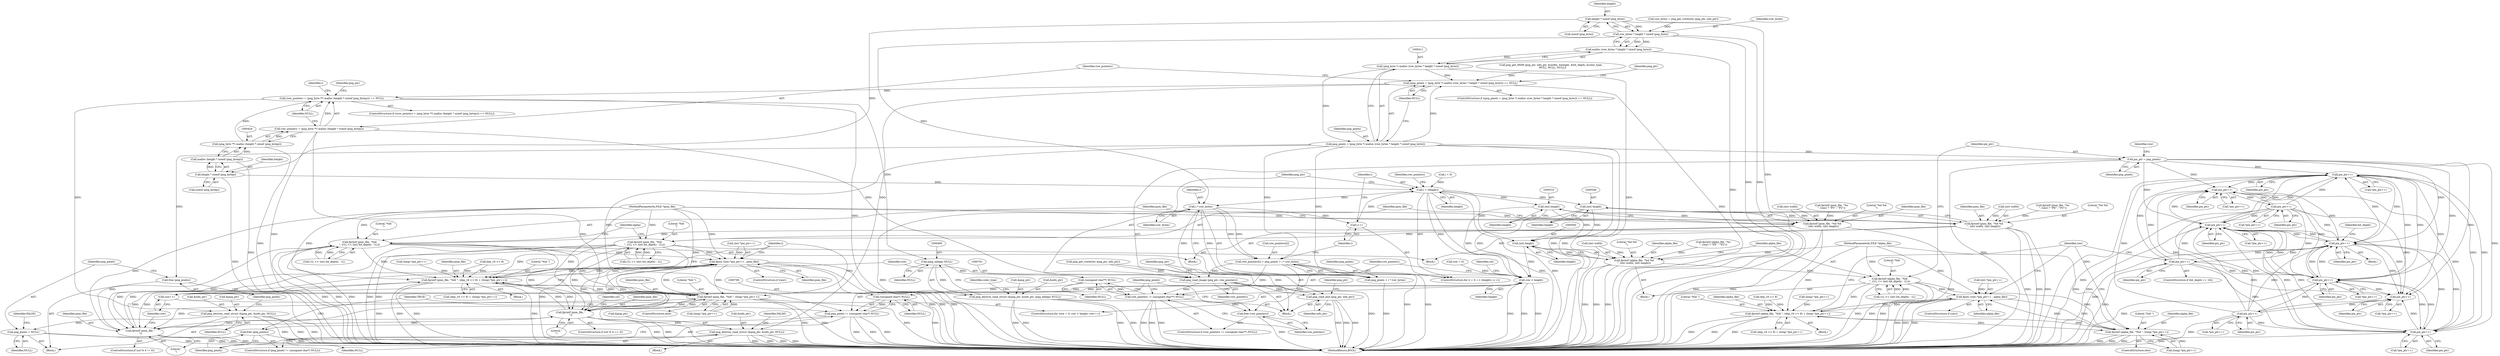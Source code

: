 digraph "0_Android_9d4853418ab2f754c2b63e091c29c5529b8b86ca_157@API" {
"1000415" [label="(Call,height * sizeof (png_byte))"];
"1000413" [label="(Call,row_bytes * height * sizeof (png_byte))"];
"1000412" [label="(Call,malloc (row_bytes * height * sizeof (png_byte)))"];
"1000410" [label="(Call,(png_byte *) malloc (row_bytes * height * sizeof (png_byte)))"];
"1000407" [label="(Call,(png_pixels = (png_byte *) malloc (row_bytes * height * sizeof (png_byte))) == NULL)"];
"1000421" [label="(Call,png_destroy_read_struct (&png_ptr, &info_ptr, NULL))"];
"1000430" [label="(Call,(row_pointers = (png_byte **) malloc (height * sizeof (png_bytep))) == NULL)"];
"1000442" [label="(Call,png_destroy_read_struct (&png_ptr, &info_ptr, NULL))"];
"1000450" [label="(Call,png_pixels = NULL)"];
"1000484" [label="(Call,(png_infopp) NULL)"];
"1000479" [label="(Call,png_destroy_read_struct (&png_ptr, &info_ptr, (png_infopp) NULL))"];
"1000760" [label="(Call,(unsigned char**) NULL)"];
"1000758" [label="(Call,row_pointers != (unsigned char**) NULL)"];
"1000763" [label="(Call,free (row_pointers))"];
"1000768" [label="(Call,(unsigned char*) NULL)"];
"1000766" [label="(Call,png_pixels != (unsigned char*) NULL)"];
"1000771" [label="(Call,free (png_pixels))"];
"1000408" [label="(Call,png_pixels = (png_byte *) malloc (row_bytes * height * sizeof (png_byte)))"];
"1000448" [label="(Call,free (png_pixels))"];
"1000464" [label="(Call,row_pointers[i] = png_pixels + i * row_bytes)"];
"1000473" [label="(Call,png_read_image (png_ptr, row_pointers))"];
"1000476" [label="(Call,png_read_end (png_ptr, info_ptr))"];
"1000468" [label="(Call,png_pixels + i * row_bytes)"];
"1000595" [label="(Call,pix_ptr = png_pixels)"];
"1000636" [label="(Call,pix_ptr++)"];
"1000650" [label="(Call,pix_ptr++)"];
"1000662" [label="(Call,pix_ptr++)"];
"1000671" [label="(Call,pix_ptr++)"];
"1000680" [label="(Call,pix_ptr++)"];
"1000686" [label="(Call,pix_ptr++)"];
"1000696" [label="(Call,pix_ptr++)"];
"1000710" [label="(Call,pix_ptr++)"];
"1000722" [label="(Call,pix_ptr++)"];
"1000731" [label="(Call,pix_ptr++)"];
"1000470" [label="(Call,i * row_bytes)"];
"1000462" [label="(Call,i++)"];
"1000459" [label="(Call,i < (height))"];
"1000509" [label="(Call,(int) height)"];
"1000503" [label="(Call,fprintf (pnm_file, \"%d %d\n\", (int) width, (int) height))"];
"1000512" [label="(Call,fprintf (pnm_file, \"%ld\n\", ((1L << (int) bit_depth) - 1L)))"];
"1000632" [label="(Call,fputc ((int) *pix_ptr++ , pnm_file))"];
"1000652" [label="(Call,fprintf (pnm_file, \"%ld \", (dep_16 << 8) + ((long) *pix_ptr++)))"];
"1000665" [label="(Call,fprintf (pnm_file, \"%ld \", (long) *pix_ptr++))"];
"1000742" [label="(Call,fprintf (pnm_file, \"\n\"))"];
"1000754" [label="(Call,fprintf (pnm_file, \"\n\"))"];
"1000582" [label="(Call,(int) height)"];
"1000576" [label="(Call,fprintf (alpha_file, \"%d %d\n\", (int) width, (int) height))"];
"1000585" [label="(Call,fprintf (alpha_file, \"%ld\n\", ((1L << (int) bit_depth) - 1L)))"];
"1000692" [label="(Call,fputc ((int) *pix_ptr++ , alpha_file))"];
"1000712" [label="(Call,fprintf (alpha_file, \"%ld \", (dep_16 << 8) + (long) *pix_ptr++))"];
"1000725" [label="(Call,fprintf (alpha_file, \"%ld \", (long) *pix_ptr++))"];
"1000602" [label="(Call,row < height)"];
"1000605" [label="(Call,row++)"];
"1000545" [label="(Call,(int) height)"];
"1000539" [label="(Call,fprintf (pnm_file, \"%d %d\n\", (int) width, (int) height))"];
"1000548" [label="(Call,fprintf (pnm_file, \"%ld\n\", ((1L << (int) bit_depth) - 1L)))"];
"1000436" [label="(Call,height * sizeof (png_bytep))"];
"1000435" [label="(Call,malloc (height * sizeof (png_bytep)))"];
"1000433" [label="(Call,(png_byte **) malloc (height * sizeof (png_bytep)))"];
"1000431" [label="(Call,row_pointers = (png_byte **) malloc (height * sizeof (png_bytep)))"];
"1000423" [label="(Identifier,png_ptr)"];
"1000697" [label="(Identifier,pix_ptr)"];
"1000598" [label="(ControlStructure,for (row = 0; row < height; row++))"];
"1000461" [label="(Identifier,height)"];
"1000422" [label="(Call,&png_ptr)"];
"1000478" [label="(Identifier,info_ptr)"];
"1000644" [label="(Block,)"];
"1000655" [label="(Call,(dep_16 << 8) + ((long) *pix_ptr++))"];
"1000604" [label="(Identifier,height)"];
"1000484" [label="(Call,(png_infopp) NULL)"];
"1000482" [label="(Call,&info_ptr)"];
"1000448" [label="(Call,free (png_pixels))"];
"1000686" [label="(Call,pix_ptr++)"];
"1000406" [label="(ControlStructure,if ((png_pixels = (png_byte *) malloc (row_bytes * height * sizeof (png_byte))) == NULL))"];
"1000682" [label="(ControlStructure,if (bit_depth == 16))"];
"1000490" [label="(Identifier,color_type)"];
"1000725" [label="(Call,fprintf (alpha_file, \"%ld \", (long) *pix_ptr++))"];
"1000542" [label="(Call,(int) width)"];
"1000772" [label="(Identifier,png_pixels)"];
"1000654" [label="(Literal,\"%ld \")"];
"1000435" [label="(Call,malloc (height * sizeof (png_bytep)))"];
"1000584" [label="(Identifier,height)"];
"1000656" [label="(Call,dep_16 << 8)"];
"1000577" [label="(Identifier,alpha_file)"];
"1000437" [label="(Identifier,height)"];
"1000473" [label="(Call,png_read_image (png_ptr, row_pointers))"];
"1000605" [label="(Call,row++)"];
"1000514" [label="(Literal,\"%ld\n\")"];
"1000610" [label="(Identifier,col)"];
"1000407" [label="(Call,(png_pixels = (png_byte *) malloc (row_bytes * height * sizeof (png_byte))) == NULL)"];
"1000550" [label="(Literal,\"%ld\n\")"];
"1000698" [label="(Identifier,alpha_file)"];
"1000704" [label="(Block,)"];
"1000441" [label="(Block,)"];
"1000440" [label="(Identifier,NULL)"];
"1000471" [label="(Identifier,i)"];
"1000504" [label="(Identifier,pnm_file)"];
"1000576" [label="(Call,fprintf (alpha_file, \"%d %d\n\", (int) width, (int) height))"];
"1000410" [label="(Call,(png_byte *) malloc (row_bytes * height * sizeof (png_byte)))"];
"1000419" [label="(Identifier,NULL)"];
"1000426" [label="(Identifier,NULL)"];
"1000469" [label="(Identifier,png_pixels)"];
"1000666" [label="(Identifier,pnm_file)"];
"1000582" [label="(Call,(int) height)"];
"1000587" [label="(Literal,\"%ld\n\")"];
"1000652" [label="(Call,fprintf (pnm_file, \"%ld \", (dep_16 << 8) + ((long) *pix_ptr++)))"];
"1000756" [label="(Literal,\"\n\")"];
"1000463" [label="(Identifier,i)"];
"1000663" [label="(Identifier,pix_ptr)"];
"1000512" [label="(Call,fprintf (pnm_file, \"%ld\n\", ((1L << (int) bit_depth) - 1L)))"];
"1000438" [label="(Call,sizeof (png_bytep))"];
"1000771" [label="(Call,free (png_pixels))"];
"1000726" [label="(Identifier,alpha_file)"];
"1000479" [label="(Call,png_destroy_read_struct (&png_ptr, &info_ptr, (png_infopp) NULL))"];
"1000436" [label="(Call,height * sizeof (png_bytep))"];
"1000495" [label="(Block,)"];
"1000716" [label="(Call,dep_16 << 8)"];
"1000540" [label="(Identifier,pnm_file)"];
"1000549" [label="(Identifier,pnm_file)"];
"1000449" [label="(Identifier,png_pixels)"];
"1000515" [label="(Call,(1L << (int) bit_depth) - 1L)"];
"1000531" [label="(Block,)"];
"1000595" [label="(Call,pix_ptr = png_pixels)"];
"1000603" [label="(Identifier,row)"];
"1000454" [label="(Identifier,FALSE)"];
"1000430" [label="(Call,(row_pointers = (png_byte **) malloc (height * sizeof (png_bytep))) == NULL)"];
"1000759" [label="(Identifier,row_pointers)"];
"1000736" [label="(ControlStructure,if (col % 4 == 3))"];
"1000755" [label="(Identifier,pnm_file)"];
"1000723" [label="(Identifier,pix_ptr)"];
"1000693" [label="(Call,(int) *pix_ptr++)"];
"1000732" [label="(Identifier,pix_ptr)"];
"1000532" [label="(Call,fprintf (pnm_file, \"%s\n\", (raw) ? \"P6\" : \"P3\"))"];
"1000649" [label="(Call,*pix_ptr++)"];
"1000475" [label="(Identifier,row_pointers)"];
"1000599" [label="(Call,row = 0)"];
"1000679" [label="(Block,)"];
"1000636" [label="(Call,pix_ptr++)"];
"1000687" [label="(Identifier,pix_ptr)"];
"1000635" [label="(Call,*pix_ptr++)"];
"1000719" [label="(Call,(long) *pix_ptr++)"];
"1000541" [label="(Literal,\"%d %d\n\")"];
"1000681" [label="(Identifier,pix_ptr)"];
"1000456" [label="(Call,i = 0)"];
"1000671" [label="(Call,pix_ptr++)"];
"1000464" [label="(Call,row_pointers[i] = png_pixels + i * row_bytes)"];
"1000468" [label="(Call,png_pixels + i * row_bytes)"];
"1000709" [label="(Call,*pix_ptr++)"];
"1000742" [label="(Call,fprintf (pnm_file, \"\n\"))"];
"1000714" [label="(Literal,\"%ld \")"];
"1000412" [label="(Call,malloc (row_bytes * height * sizeof (png_byte)))"];
"1000569" [label="(Call,fprintf (alpha_file, \"%s\n\", (raw) ? \"P5\" : \"P2\"))"];
"1000417" [label="(Call,sizeof (png_byte))"];
"1000767" [label="(Identifier,png_pixels)"];
"1000503" [label="(Call,fprintf (pnm_file, \"%d %d\n\", (int) width, (int) height))"];
"1000432" [label="(Identifier,row_pointers)"];
"1000722" [label="(Call,pix_ptr++)"];
"1000731" [label="(Call,pix_ptr++)"];
"1000141" [label="(Block,)"];
"1000695" [label="(Call,*pix_ptr++)"];
"1000588" [label="(Call,(1L << (int) bit_depth) - 1L)"];
"1000568" [label="(Block,)"];
"1000715" [label="(Call,(dep_16 << 8) + (long) *pix_ptr++)"];
"1000597" [label="(Identifier,png_pixels)"];
"1000452" [label="(Identifier,NULL)"];
"1000770" [label="(Identifier,NULL)"];
"1000551" [label="(Call,(1L << (int) bit_depth) - 1L)"];
"1000596" [label="(Identifier,pix_ptr)"];
"1000743" [label="(Identifier,pnm_file)"];
"1000421" [label="(Call,png_destroy_read_struct (&png_ptr, &info_ptr, NULL))"];
"1000474" [label="(Identifier,png_ptr)"];
"1000662" [label="(Call,pix_ptr++)"];
"1000579" [label="(Call,(int) width)"];
"1000451" [label="(Identifier,png_pixels)"];
"1000630" [label="(ControlStructure,if (raw))"];
"1000762" [label="(Identifier,NULL)"];
"1000403" [label="(Call,png_get_rowbytes (png_ptr, info_ptr))"];
"1000401" [label="(Call,row_bytes = png_get_rowbytes (png_ptr, info_ptr))"];
"1000470" [label="(Call,i * row_bytes)"];
"1000138" [label="(MethodParameterIn,FILE *alpha_file)"];
"1000457" [label="(Identifier,i)"];
"1000667" [label="(Literal,\"%ld \")"];
"1000651" [label="(Identifier,pix_ptr)"];
"1000774" [label="(Identifier,TRUE)"];
"1000424" [label="(Call,&info_ptr)"];
"1000413" [label="(Call,row_bytes * height * sizeof (png_byte))"];
"1000481" [label="(Identifier,png_ptr)"];
"1000315" [label="(Call,png_get_IHDR (png_ptr, info_ptr, &width, &height, &bit_depth, &color_type,\n    NULL, NULL, NULL))"];
"1000606" [label="(Identifier,row)"];
"1000690" [label="(ControlStructure,if (raw))"];
"1000496" [label="(Call,fprintf (pnm_file, \"%s\n\", (raw) ? \"P5\" : \"P2\"))"];
"1000711" [label="(Identifier,pix_ptr)"];
"1000727" [label="(Literal,\"%ld \")"];
"1000628" [label="(Identifier,i)"];
"1000668" [label="(Call,(long) *pix_ptr++)"];
"1000712" [label="(Call,fprintf (alpha_file, \"%ld \", (dep_16 << 8) + (long) *pix_ptr++))"];
"1000692" [label="(Call,fputc ((int) *pix_ptr++ , alpha_file))"];
"1000450" [label="(Call,png_pixels = NULL)"];
"1000480" [label="(Call,&png_ptr)"];
"1000445" [label="(Call,&info_ptr)"];
"1000545" [label="(Call,(int) height)"];
"1000713" [label="(Identifier,alpha_file)"];
"1000472" [label="(Identifier,row_bytes)"];
"1000661" [label="(Call,*pix_ptr++)"];
"1000585" [label="(Call,fprintf (alpha_file, \"%ld\n\", ((1L << (int) bit_depth) - 1L)))"];
"1000443" [label="(Call,&png_ptr)"];
"1000547" [label="(Identifier,height)"];
"1000600" [label="(Identifier,row)"];
"1000650" [label="(Call,pix_ptr++)"];
"1000477" [label="(Identifier,png_ptr)"];
"1000466" [label="(Identifier,row_pointers)"];
"1000429" [label="(ControlStructure,if ((row_pointers = (png_byte **) malloc (height * sizeof (png_bytep))) == NULL))"];
"1000633" [label="(Call,(int) *pix_ptr++)"];
"1000775" [label="(MethodReturn,BOOL)"];
"1000560" [label="(Identifier,alpha)"];
"1000758" [label="(Call,row_pointers != (unsigned char**) NULL)"];
"1000431" [label="(Call,row_pointers = (png_byte **) malloc (height * sizeof (png_bytep)))"];
"1000728" [label="(Call,(long) *pix_ptr++)"];
"1000409" [label="(Identifier,png_pixels)"];
"1000638" [label="(Identifier,pnm_file)"];
"1000586" [label="(Identifier,alpha_file)"];
"1000513" [label="(Identifier,pnm_file)"];
"1000665" [label="(Call,fprintf (pnm_file, \"%ld \", (long) *pix_ptr++))"];
"1000509" [label="(Call,(int) height)"];
"1000137" [label="(MethodParameterIn,FILE *pnm_file)"];
"1000460" [label="(Identifier,i)"];
"1000578" [label="(Literal,\"%d %d\n\")"];
"1000757" [label="(ControlStructure,if (row_pointers != (unsigned char**) NULL))"];
"1000476" [label="(Call,png_read_end (png_ptr, info_ptr))"];
"1000766" [label="(Call,png_pixels != (unsigned char*) NULL)"];
"1000680" [label="(Call,pix_ptr++)"];
"1000653" [label="(Identifier,pnm_file)"];
"1000486" [label="(Identifier,NULL)"];
"1000459" [label="(Call,i < (height))"];
"1000768" [label="(Call,(unsigned char*) NULL)"];
"1000539" [label="(Call,fprintf (pnm_file, \"%d %d\n\", (int) width, (int) height))"];
"1000765" [label="(ControlStructure,if (png_pixels != (unsigned char*) NULL))"];
"1000433" [label="(Call,(png_byte **) malloc (height * sizeof (png_bytep)))"];
"1000415" [label="(Call,height * sizeof (png_byte))"];
"1000696" [label="(Call,pix_ptr++)"];
"1000730" [label="(Call,*pix_ptr++)"];
"1000416" [label="(Identifier,height)"];
"1000465" [label="(Call,row_pointers[i])"];
"1000754" [label="(Call,fprintf (pnm_file, \"\n\"))"];
"1000760" [label="(Call,(unsigned char**) NULL)"];
"1000447" [label="(Identifier,NULL)"];
"1000664" [label="(ControlStructure,else)"];
"1000506" [label="(Call,(int) width)"];
"1000672" [label="(Identifier,pix_ptr)"];
"1000616" [label="(Identifier,col)"];
"1000724" [label="(ControlStructure,else)"];
"1000444" [label="(Identifier,png_ptr)"];
"1000602" [label="(Call,row < height)"];
"1000511" [label="(Identifier,height)"];
"1000670" [label="(Call,*pix_ptr++)"];
"1000763" [label="(Call,free (row_pointers))"];
"1000748" [label="(ControlStructure,if (col % 4 != 0))"];
"1000632" [label="(Call,fputc ((int) *pix_ptr++ , pnm_file))"];
"1000721" [label="(Call,*pix_ptr++)"];
"1000462" [label="(Call,i++)"];
"1000428" [label="(Identifier,FALSE)"];
"1000735" [label="(Identifier,raw)"];
"1000637" [label="(Identifier,pix_ptr)"];
"1000408" [label="(Call,png_pixels = (png_byte *) malloc (row_bytes * height * sizeof (png_byte)))"];
"1000548" [label="(Call,fprintf (pnm_file, \"%ld\n\", ((1L << (int) bit_depth) - 1L)))"];
"1000442" [label="(Call,png_destroy_read_struct (&png_ptr, &info_ptr, NULL))"];
"1000414" [label="(Identifier,row_bytes)"];
"1000710" [label="(Call,pix_ptr++)"];
"1000505" [label="(Literal,\"%d %d\n\")"];
"1000684" [label="(Identifier,bit_depth)"];
"1000744" [label="(Literal,\"\n\")"];
"1000420" [label="(Block,)"];
"1000764" [label="(Identifier,row_pointers)"];
"1000659" [label="(Call,(long) *pix_ptr++)"];
"1000455" [label="(ControlStructure,for (i = 0; i < (height); i++))"];
"1000415" -> "1000413"  [label="AST: "];
"1000415" -> "1000417"  [label="CFG: "];
"1000416" -> "1000415"  [label="AST: "];
"1000417" -> "1000415"  [label="AST: "];
"1000413" -> "1000415"  [label="CFG: "];
"1000415" -> "1000775"  [label="DDG: "];
"1000415" -> "1000413"  [label="DDG: "];
"1000415" -> "1000436"  [label="DDG: "];
"1000413" -> "1000412"  [label="AST: "];
"1000414" -> "1000413"  [label="AST: "];
"1000412" -> "1000413"  [label="CFG: "];
"1000413" -> "1000775"  [label="DDG: "];
"1000413" -> "1000775"  [label="DDG: "];
"1000413" -> "1000412"  [label="DDG: "];
"1000413" -> "1000412"  [label="DDG: "];
"1000401" -> "1000413"  [label="DDG: "];
"1000413" -> "1000470"  [label="DDG: "];
"1000412" -> "1000410"  [label="AST: "];
"1000410" -> "1000412"  [label="CFG: "];
"1000412" -> "1000775"  [label="DDG: "];
"1000412" -> "1000410"  [label="DDG: "];
"1000410" -> "1000408"  [label="AST: "];
"1000411" -> "1000410"  [label="AST: "];
"1000408" -> "1000410"  [label="CFG: "];
"1000410" -> "1000775"  [label="DDG: "];
"1000410" -> "1000407"  [label="DDG: "];
"1000410" -> "1000408"  [label="DDG: "];
"1000407" -> "1000406"  [label="AST: "];
"1000407" -> "1000419"  [label="CFG: "];
"1000408" -> "1000407"  [label="AST: "];
"1000419" -> "1000407"  [label="AST: "];
"1000423" -> "1000407"  [label="CFG: "];
"1000432" -> "1000407"  [label="CFG: "];
"1000407" -> "1000775"  [label="DDG: "];
"1000408" -> "1000407"  [label="DDG: "];
"1000315" -> "1000407"  [label="DDG: "];
"1000407" -> "1000421"  [label="DDG: "];
"1000407" -> "1000430"  [label="DDG: "];
"1000421" -> "1000420"  [label="AST: "];
"1000421" -> "1000426"  [label="CFG: "];
"1000422" -> "1000421"  [label="AST: "];
"1000424" -> "1000421"  [label="AST: "];
"1000426" -> "1000421"  [label="AST: "];
"1000428" -> "1000421"  [label="CFG: "];
"1000421" -> "1000775"  [label="DDG: "];
"1000421" -> "1000775"  [label="DDG: "];
"1000421" -> "1000775"  [label="DDG: "];
"1000421" -> "1000775"  [label="DDG: "];
"1000430" -> "1000429"  [label="AST: "];
"1000430" -> "1000440"  [label="CFG: "];
"1000431" -> "1000430"  [label="AST: "];
"1000440" -> "1000430"  [label="AST: "];
"1000444" -> "1000430"  [label="CFG: "];
"1000457" -> "1000430"  [label="CFG: "];
"1000430" -> "1000775"  [label="DDG: "];
"1000431" -> "1000430"  [label="DDG: "];
"1000433" -> "1000430"  [label="DDG: "];
"1000430" -> "1000442"  [label="DDG: "];
"1000430" -> "1000484"  [label="DDG: "];
"1000442" -> "1000441"  [label="AST: "];
"1000442" -> "1000447"  [label="CFG: "];
"1000443" -> "1000442"  [label="AST: "];
"1000445" -> "1000442"  [label="AST: "];
"1000447" -> "1000442"  [label="AST: "];
"1000449" -> "1000442"  [label="CFG: "];
"1000442" -> "1000775"  [label="DDG: "];
"1000442" -> "1000775"  [label="DDG: "];
"1000442" -> "1000775"  [label="DDG: "];
"1000442" -> "1000450"  [label="DDG: "];
"1000450" -> "1000441"  [label="AST: "];
"1000450" -> "1000452"  [label="CFG: "];
"1000451" -> "1000450"  [label="AST: "];
"1000452" -> "1000450"  [label="AST: "];
"1000454" -> "1000450"  [label="CFG: "];
"1000450" -> "1000775"  [label="DDG: "];
"1000450" -> "1000775"  [label="DDG: "];
"1000484" -> "1000479"  [label="AST: "];
"1000484" -> "1000486"  [label="CFG: "];
"1000485" -> "1000484"  [label="AST: "];
"1000486" -> "1000484"  [label="AST: "];
"1000479" -> "1000484"  [label="CFG: "];
"1000484" -> "1000479"  [label="DDG: "];
"1000484" -> "1000760"  [label="DDG: "];
"1000479" -> "1000141"  [label="AST: "];
"1000480" -> "1000479"  [label="AST: "];
"1000482" -> "1000479"  [label="AST: "];
"1000490" -> "1000479"  [label="CFG: "];
"1000479" -> "1000775"  [label="DDG: "];
"1000479" -> "1000775"  [label="DDG: "];
"1000479" -> "1000775"  [label="DDG: "];
"1000479" -> "1000775"  [label="DDG: "];
"1000760" -> "1000758"  [label="AST: "];
"1000760" -> "1000762"  [label="CFG: "];
"1000761" -> "1000760"  [label="AST: "];
"1000762" -> "1000760"  [label="AST: "];
"1000758" -> "1000760"  [label="CFG: "];
"1000760" -> "1000758"  [label="DDG: "];
"1000760" -> "1000768"  [label="DDG: "];
"1000758" -> "1000757"  [label="AST: "];
"1000759" -> "1000758"  [label="AST: "];
"1000764" -> "1000758"  [label="CFG: "];
"1000767" -> "1000758"  [label="CFG: "];
"1000758" -> "1000775"  [label="DDG: "];
"1000758" -> "1000775"  [label="DDG: "];
"1000758" -> "1000775"  [label="DDG: "];
"1000464" -> "1000758"  [label="DDG: "];
"1000473" -> "1000758"  [label="DDG: "];
"1000758" -> "1000763"  [label="DDG: "];
"1000763" -> "1000757"  [label="AST: "];
"1000763" -> "1000764"  [label="CFG: "];
"1000764" -> "1000763"  [label="AST: "];
"1000767" -> "1000763"  [label="CFG: "];
"1000763" -> "1000775"  [label="DDG: "];
"1000464" -> "1000763"  [label="DDG: "];
"1000768" -> "1000766"  [label="AST: "];
"1000768" -> "1000770"  [label="CFG: "];
"1000769" -> "1000768"  [label="AST: "];
"1000770" -> "1000768"  [label="AST: "];
"1000766" -> "1000768"  [label="CFG: "];
"1000768" -> "1000775"  [label="DDG: "];
"1000768" -> "1000766"  [label="DDG: "];
"1000766" -> "1000765"  [label="AST: "];
"1000767" -> "1000766"  [label="AST: "];
"1000772" -> "1000766"  [label="CFG: "];
"1000774" -> "1000766"  [label="CFG: "];
"1000766" -> "1000775"  [label="DDG: "];
"1000766" -> "1000775"  [label="DDG: "];
"1000766" -> "1000775"  [label="DDG: "];
"1000408" -> "1000766"  [label="DDG: "];
"1000766" -> "1000771"  [label="DDG: "];
"1000771" -> "1000765"  [label="AST: "];
"1000771" -> "1000772"  [label="CFG: "];
"1000772" -> "1000771"  [label="AST: "];
"1000774" -> "1000771"  [label="CFG: "];
"1000771" -> "1000775"  [label="DDG: "];
"1000409" -> "1000408"  [label="AST: "];
"1000419" -> "1000408"  [label="CFG: "];
"1000408" -> "1000775"  [label="DDG: "];
"1000408" -> "1000775"  [label="DDG: "];
"1000408" -> "1000448"  [label="DDG: "];
"1000408" -> "1000464"  [label="DDG: "];
"1000408" -> "1000468"  [label="DDG: "];
"1000408" -> "1000595"  [label="DDG: "];
"1000448" -> "1000441"  [label="AST: "];
"1000448" -> "1000449"  [label="CFG: "];
"1000449" -> "1000448"  [label="AST: "];
"1000451" -> "1000448"  [label="CFG: "];
"1000464" -> "1000455"  [label="AST: "];
"1000464" -> "1000468"  [label="CFG: "];
"1000465" -> "1000464"  [label="AST: "];
"1000468" -> "1000464"  [label="AST: "];
"1000463" -> "1000464"  [label="CFG: "];
"1000464" -> "1000775"  [label="DDG: "];
"1000464" -> "1000775"  [label="DDG: "];
"1000470" -> "1000464"  [label="DDG: "];
"1000470" -> "1000464"  [label="DDG: "];
"1000464" -> "1000473"  [label="DDG: "];
"1000473" -> "1000141"  [label="AST: "];
"1000473" -> "1000475"  [label="CFG: "];
"1000474" -> "1000473"  [label="AST: "];
"1000475" -> "1000473"  [label="AST: "];
"1000477" -> "1000473"  [label="CFG: "];
"1000473" -> "1000775"  [label="DDG: "];
"1000403" -> "1000473"  [label="DDG: "];
"1000431" -> "1000473"  [label="DDG: "];
"1000473" -> "1000476"  [label="DDG: "];
"1000476" -> "1000141"  [label="AST: "];
"1000476" -> "1000478"  [label="CFG: "];
"1000477" -> "1000476"  [label="AST: "];
"1000478" -> "1000476"  [label="AST: "];
"1000481" -> "1000476"  [label="CFG: "];
"1000476" -> "1000775"  [label="DDG: "];
"1000476" -> "1000775"  [label="DDG: "];
"1000476" -> "1000775"  [label="DDG: "];
"1000403" -> "1000476"  [label="DDG: "];
"1000468" -> "1000470"  [label="CFG: "];
"1000469" -> "1000468"  [label="AST: "];
"1000470" -> "1000468"  [label="AST: "];
"1000468" -> "1000775"  [label="DDG: "];
"1000470" -> "1000468"  [label="DDG: "];
"1000470" -> "1000468"  [label="DDG: "];
"1000595" -> "1000141"  [label="AST: "];
"1000595" -> "1000597"  [label="CFG: "];
"1000596" -> "1000595"  [label="AST: "];
"1000597" -> "1000595"  [label="AST: "];
"1000600" -> "1000595"  [label="CFG: "];
"1000595" -> "1000775"  [label="DDG: "];
"1000595" -> "1000636"  [label="DDG: "];
"1000595" -> "1000650"  [label="DDG: "];
"1000595" -> "1000671"  [label="DDG: "];
"1000595" -> "1000680"  [label="DDG: "];
"1000595" -> "1000696"  [label="DDG: "];
"1000595" -> "1000710"  [label="DDG: "];
"1000595" -> "1000731"  [label="DDG: "];
"1000636" -> "1000635"  [label="AST: "];
"1000636" -> "1000637"  [label="CFG: "];
"1000637" -> "1000636"  [label="AST: "];
"1000635" -> "1000636"  [label="CFG: "];
"1000636" -> "1000775"  [label="DDG: "];
"1000680" -> "1000636"  [label="DDG: "];
"1000662" -> "1000636"  [label="DDG: "];
"1000696" -> "1000636"  [label="DDG: "];
"1000671" -> "1000636"  [label="DDG: "];
"1000686" -> "1000636"  [label="DDG: "];
"1000731" -> "1000636"  [label="DDG: "];
"1000722" -> "1000636"  [label="DDG: "];
"1000636" -> "1000650"  [label="DDG: "];
"1000636" -> "1000671"  [label="DDG: "];
"1000636" -> "1000680"  [label="DDG: "];
"1000636" -> "1000696"  [label="DDG: "];
"1000636" -> "1000710"  [label="DDG: "];
"1000636" -> "1000731"  [label="DDG: "];
"1000650" -> "1000649"  [label="AST: "];
"1000650" -> "1000651"  [label="CFG: "];
"1000651" -> "1000650"  [label="AST: "];
"1000649" -> "1000650"  [label="CFG: "];
"1000680" -> "1000650"  [label="DDG: "];
"1000662" -> "1000650"  [label="DDG: "];
"1000696" -> "1000650"  [label="DDG: "];
"1000671" -> "1000650"  [label="DDG: "];
"1000686" -> "1000650"  [label="DDG: "];
"1000731" -> "1000650"  [label="DDG: "];
"1000722" -> "1000650"  [label="DDG: "];
"1000650" -> "1000662"  [label="DDG: "];
"1000662" -> "1000661"  [label="AST: "];
"1000662" -> "1000663"  [label="CFG: "];
"1000663" -> "1000662"  [label="AST: "];
"1000661" -> "1000662"  [label="CFG: "];
"1000662" -> "1000775"  [label="DDG: "];
"1000662" -> "1000671"  [label="DDG: "];
"1000662" -> "1000680"  [label="DDG: "];
"1000662" -> "1000696"  [label="DDG: "];
"1000662" -> "1000710"  [label="DDG: "];
"1000662" -> "1000731"  [label="DDG: "];
"1000671" -> "1000670"  [label="AST: "];
"1000671" -> "1000672"  [label="CFG: "];
"1000672" -> "1000671"  [label="AST: "];
"1000670" -> "1000671"  [label="CFG: "];
"1000671" -> "1000775"  [label="DDG: "];
"1000680" -> "1000671"  [label="DDG: "];
"1000696" -> "1000671"  [label="DDG: "];
"1000686" -> "1000671"  [label="DDG: "];
"1000731" -> "1000671"  [label="DDG: "];
"1000722" -> "1000671"  [label="DDG: "];
"1000671" -> "1000680"  [label="DDG: "];
"1000671" -> "1000696"  [label="DDG: "];
"1000671" -> "1000710"  [label="DDG: "];
"1000671" -> "1000731"  [label="DDG: "];
"1000680" -> "1000679"  [label="AST: "];
"1000680" -> "1000681"  [label="CFG: "];
"1000681" -> "1000680"  [label="AST: "];
"1000684" -> "1000680"  [label="CFG: "];
"1000680" -> "1000775"  [label="DDG: "];
"1000696" -> "1000680"  [label="DDG: "];
"1000686" -> "1000680"  [label="DDG: "];
"1000731" -> "1000680"  [label="DDG: "];
"1000722" -> "1000680"  [label="DDG: "];
"1000680" -> "1000686"  [label="DDG: "];
"1000680" -> "1000696"  [label="DDG: "];
"1000680" -> "1000710"  [label="DDG: "];
"1000680" -> "1000731"  [label="DDG: "];
"1000686" -> "1000682"  [label="AST: "];
"1000686" -> "1000687"  [label="CFG: "];
"1000687" -> "1000686"  [label="AST: "];
"1000735" -> "1000686"  [label="CFG: "];
"1000686" -> "1000775"  [label="DDG: "];
"1000686" -> "1000696"  [label="DDG: "];
"1000686" -> "1000710"  [label="DDG: "];
"1000686" -> "1000731"  [label="DDG: "];
"1000696" -> "1000695"  [label="AST: "];
"1000696" -> "1000697"  [label="CFG: "];
"1000697" -> "1000696"  [label="AST: "];
"1000695" -> "1000696"  [label="CFG: "];
"1000696" -> "1000775"  [label="DDG: "];
"1000731" -> "1000696"  [label="DDG: "];
"1000722" -> "1000696"  [label="DDG: "];
"1000696" -> "1000710"  [label="DDG: "];
"1000696" -> "1000731"  [label="DDG: "];
"1000710" -> "1000709"  [label="AST: "];
"1000710" -> "1000711"  [label="CFG: "];
"1000711" -> "1000710"  [label="AST: "];
"1000709" -> "1000710"  [label="CFG: "];
"1000731" -> "1000710"  [label="DDG: "];
"1000722" -> "1000710"  [label="DDG: "];
"1000710" -> "1000722"  [label="DDG: "];
"1000722" -> "1000721"  [label="AST: "];
"1000722" -> "1000723"  [label="CFG: "];
"1000723" -> "1000722"  [label="AST: "];
"1000721" -> "1000722"  [label="CFG: "];
"1000722" -> "1000775"  [label="DDG: "];
"1000722" -> "1000731"  [label="DDG: "];
"1000731" -> "1000730"  [label="AST: "];
"1000731" -> "1000732"  [label="CFG: "];
"1000732" -> "1000731"  [label="AST: "];
"1000730" -> "1000731"  [label="CFG: "];
"1000731" -> "1000775"  [label="DDG: "];
"1000470" -> "1000472"  [label="CFG: "];
"1000471" -> "1000470"  [label="AST: "];
"1000472" -> "1000470"  [label="AST: "];
"1000470" -> "1000775"  [label="DDG: "];
"1000470" -> "1000462"  [label="DDG: "];
"1000459" -> "1000470"  [label="DDG: "];
"1000462" -> "1000455"  [label="AST: "];
"1000462" -> "1000463"  [label="CFG: "];
"1000463" -> "1000462"  [label="AST: "];
"1000460" -> "1000462"  [label="CFG: "];
"1000462" -> "1000459"  [label="DDG: "];
"1000459" -> "1000455"  [label="AST: "];
"1000459" -> "1000461"  [label="CFG: "];
"1000460" -> "1000459"  [label="AST: "];
"1000461" -> "1000459"  [label="AST: "];
"1000466" -> "1000459"  [label="CFG: "];
"1000474" -> "1000459"  [label="CFG: "];
"1000459" -> "1000775"  [label="DDG: "];
"1000459" -> "1000775"  [label="DDG: "];
"1000456" -> "1000459"  [label="DDG: "];
"1000436" -> "1000459"  [label="DDG: "];
"1000459" -> "1000509"  [label="DDG: "];
"1000459" -> "1000545"  [label="DDG: "];
"1000459" -> "1000582"  [label="DDG: "];
"1000459" -> "1000602"  [label="DDG: "];
"1000509" -> "1000503"  [label="AST: "];
"1000509" -> "1000511"  [label="CFG: "];
"1000510" -> "1000509"  [label="AST: "];
"1000511" -> "1000509"  [label="AST: "];
"1000503" -> "1000509"  [label="CFG: "];
"1000509" -> "1000503"  [label="DDG: "];
"1000509" -> "1000582"  [label="DDG: "];
"1000509" -> "1000602"  [label="DDG: "];
"1000503" -> "1000495"  [label="AST: "];
"1000504" -> "1000503"  [label="AST: "];
"1000505" -> "1000503"  [label="AST: "];
"1000506" -> "1000503"  [label="AST: "];
"1000513" -> "1000503"  [label="CFG: "];
"1000503" -> "1000775"  [label="DDG: "];
"1000503" -> "1000775"  [label="DDG: "];
"1000503" -> "1000775"  [label="DDG: "];
"1000496" -> "1000503"  [label="DDG: "];
"1000137" -> "1000503"  [label="DDG: "];
"1000506" -> "1000503"  [label="DDG: "];
"1000503" -> "1000512"  [label="DDG: "];
"1000512" -> "1000495"  [label="AST: "];
"1000512" -> "1000515"  [label="CFG: "];
"1000513" -> "1000512"  [label="AST: "];
"1000514" -> "1000512"  [label="AST: "];
"1000515" -> "1000512"  [label="AST: "];
"1000560" -> "1000512"  [label="CFG: "];
"1000512" -> "1000775"  [label="DDG: "];
"1000512" -> "1000775"  [label="DDG: "];
"1000512" -> "1000775"  [label="DDG: "];
"1000137" -> "1000512"  [label="DDG: "];
"1000515" -> "1000512"  [label="DDG: "];
"1000515" -> "1000512"  [label="DDG: "];
"1000512" -> "1000632"  [label="DDG: "];
"1000512" -> "1000652"  [label="DDG: "];
"1000512" -> "1000665"  [label="DDG: "];
"1000512" -> "1000742"  [label="DDG: "];
"1000512" -> "1000754"  [label="DDG: "];
"1000632" -> "1000630"  [label="AST: "];
"1000632" -> "1000638"  [label="CFG: "];
"1000633" -> "1000632"  [label="AST: "];
"1000638" -> "1000632"  [label="AST: "];
"1000628" -> "1000632"  [label="CFG: "];
"1000632" -> "1000775"  [label="DDG: "];
"1000632" -> "1000775"  [label="DDG: "];
"1000632" -> "1000775"  [label="DDG: "];
"1000633" -> "1000632"  [label="DDG: "];
"1000754" -> "1000632"  [label="DDG: "];
"1000652" -> "1000632"  [label="DDG: "];
"1000742" -> "1000632"  [label="DDG: "];
"1000665" -> "1000632"  [label="DDG: "];
"1000548" -> "1000632"  [label="DDG: "];
"1000137" -> "1000632"  [label="DDG: "];
"1000632" -> "1000652"  [label="DDG: "];
"1000632" -> "1000665"  [label="DDG: "];
"1000632" -> "1000742"  [label="DDG: "];
"1000632" -> "1000754"  [label="DDG: "];
"1000652" -> "1000644"  [label="AST: "];
"1000652" -> "1000655"  [label="CFG: "];
"1000653" -> "1000652"  [label="AST: "];
"1000654" -> "1000652"  [label="AST: "];
"1000655" -> "1000652"  [label="AST: "];
"1000628" -> "1000652"  [label="CFG: "];
"1000652" -> "1000775"  [label="DDG: "];
"1000652" -> "1000775"  [label="DDG: "];
"1000652" -> "1000775"  [label="DDG: "];
"1000754" -> "1000652"  [label="DDG: "];
"1000742" -> "1000652"  [label="DDG: "];
"1000665" -> "1000652"  [label="DDG: "];
"1000548" -> "1000652"  [label="DDG: "];
"1000137" -> "1000652"  [label="DDG: "];
"1000656" -> "1000652"  [label="DDG: "];
"1000656" -> "1000652"  [label="DDG: "];
"1000659" -> "1000652"  [label="DDG: "];
"1000652" -> "1000665"  [label="DDG: "];
"1000652" -> "1000742"  [label="DDG: "];
"1000652" -> "1000754"  [label="DDG: "];
"1000665" -> "1000664"  [label="AST: "];
"1000665" -> "1000668"  [label="CFG: "];
"1000666" -> "1000665"  [label="AST: "];
"1000667" -> "1000665"  [label="AST: "];
"1000668" -> "1000665"  [label="AST: "];
"1000628" -> "1000665"  [label="CFG: "];
"1000665" -> "1000775"  [label="DDG: "];
"1000665" -> "1000775"  [label="DDG: "];
"1000665" -> "1000775"  [label="DDG: "];
"1000754" -> "1000665"  [label="DDG: "];
"1000742" -> "1000665"  [label="DDG: "];
"1000548" -> "1000665"  [label="DDG: "];
"1000137" -> "1000665"  [label="DDG: "];
"1000668" -> "1000665"  [label="DDG: "];
"1000665" -> "1000742"  [label="DDG: "];
"1000665" -> "1000754"  [label="DDG: "];
"1000742" -> "1000736"  [label="AST: "];
"1000742" -> "1000744"  [label="CFG: "];
"1000743" -> "1000742"  [label="AST: "];
"1000744" -> "1000742"  [label="AST: "];
"1000616" -> "1000742"  [label="CFG: "];
"1000742" -> "1000775"  [label="DDG: "];
"1000742" -> "1000775"  [label="DDG: "];
"1000754" -> "1000742"  [label="DDG: "];
"1000548" -> "1000742"  [label="DDG: "];
"1000137" -> "1000742"  [label="DDG: "];
"1000742" -> "1000754"  [label="DDG: "];
"1000754" -> "1000748"  [label="AST: "];
"1000754" -> "1000756"  [label="CFG: "];
"1000755" -> "1000754"  [label="AST: "];
"1000756" -> "1000754"  [label="AST: "];
"1000606" -> "1000754"  [label="CFG: "];
"1000754" -> "1000775"  [label="DDG: "];
"1000754" -> "1000775"  [label="DDG: "];
"1000548" -> "1000754"  [label="DDG: "];
"1000137" -> "1000754"  [label="DDG: "];
"1000582" -> "1000576"  [label="AST: "];
"1000582" -> "1000584"  [label="CFG: "];
"1000583" -> "1000582"  [label="AST: "];
"1000584" -> "1000582"  [label="AST: "];
"1000576" -> "1000582"  [label="CFG: "];
"1000582" -> "1000576"  [label="DDG: "];
"1000545" -> "1000582"  [label="DDG: "];
"1000582" -> "1000602"  [label="DDG: "];
"1000576" -> "1000568"  [label="AST: "];
"1000577" -> "1000576"  [label="AST: "];
"1000578" -> "1000576"  [label="AST: "];
"1000579" -> "1000576"  [label="AST: "];
"1000586" -> "1000576"  [label="CFG: "];
"1000576" -> "1000775"  [label="DDG: "];
"1000576" -> "1000775"  [label="DDG: "];
"1000576" -> "1000775"  [label="DDG: "];
"1000569" -> "1000576"  [label="DDG: "];
"1000138" -> "1000576"  [label="DDG: "];
"1000579" -> "1000576"  [label="DDG: "];
"1000576" -> "1000585"  [label="DDG: "];
"1000585" -> "1000568"  [label="AST: "];
"1000585" -> "1000588"  [label="CFG: "];
"1000586" -> "1000585"  [label="AST: "];
"1000587" -> "1000585"  [label="AST: "];
"1000588" -> "1000585"  [label="AST: "];
"1000596" -> "1000585"  [label="CFG: "];
"1000585" -> "1000775"  [label="DDG: "];
"1000585" -> "1000775"  [label="DDG: "];
"1000585" -> "1000775"  [label="DDG: "];
"1000138" -> "1000585"  [label="DDG: "];
"1000588" -> "1000585"  [label="DDG: "];
"1000588" -> "1000585"  [label="DDG: "];
"1000585" -> "1000692"  [label="DDG: "];
"1000585" -> "1000712"  [label="DDG: "];
"1000585" -> "1000725"  [label="DDG: "];
"1000692" -> "1000690"  [label="AST: "];
"1000692" -> "1000698"  [label="CFG: "];
"1000693" -> "1000692"  [label="AST: "];
"1000698" -> "1000692"  [label="AST: "];
"1000735" -> "1000692"  [label="CFG: "];
"1000692" -> "1000775"  [label="DDG: "];
"1000692" -> "1000775"  [label="DDG: "];
"1000692" -> "1000775"  [label="DDG: "];
"1000693" -> "1000692"  [label="DDG: "];
"1000712" -> "1000692"  [label="DDG: "];
"1000725" -> "1000692"  [label="DDG: "];
"1000138" -> "1000692"  [label="DDG: "];
"1000692" -> "1000712"  [label="DDG: "];
"1000692" -> "1000725"  [label="DDG: "];
"1000712" -> "1000704"  [label="AST: "];
"1000712" -> "1000715"  [label="CFG: "];
"1000713" -> "1000712"  [label="AST: "];
"1000714" -> "1000712"  [label="AST: "];
"1000715" -> "1000712"  [label="AST: "];
"1000735" -> "1000712"  [label="CFG: "];
"1000712" -> "1000775"  [label="DDG: "];
"1000712" -> "1000775"  [label="DDG: "];
"1000712" -> "1000775"  [label="DDG: "];
"1000725" -> "1000712"  [label="DDG: "];
"1000138" -> "1000712"  [label="DDG: "];
"1000716" -> "1000712"  [label="DDG: "];
"1000716" -> "1000712"  [label="DDG: "];
"1000719" -> "1000712"  [label="DDG: "];
"1000712" -> "1000725"  [label="DDG: "];
"1000725" -> "1000724"  [label="AST: "];
"1000725" -> "1000728"  [label="CFG: "];
"1000726" -> "1000725"  [label="AST: "];
"1000727" -> "1000725"  [label="AST: "];
"1000728" -> "1000725"  [label="AST: "];
"1000735" -> "1000725"  [label="CFG: "];
"1000725" -> "1000775"  [label="DDG: "];
"1000725" -> "1000775"  [label="DDG: "];
"1000725" -> "1000775"  [label="DDG: "];
"1000138" -> "1000725"  [label="DDG: "];
"1000728" -> "1000725"  [label="DDG: "];
"1000602" -> "1000598"  [label="AST: "];
"1000602" -> "1000604"  [label="CFG: "];
"1000603" -> "1000602"  [label="AST: "];
"1000604" -> "1000602"  [label="AST: "];
"1000610" -> "1000602"  [label="CFG: "];
"1000759" -> "1000602"  [label="CFG: "];
"1000602" -> "1000775"  [label="DDG: "];
"1000602" -> "1000775"  [label="DDG: "];
"1000602" -> "1000775"  [label="DDG: "];
"1000599" -> "1000602"  [label="DDG: "];
"1000605" -> "1000602"  [label="DDG: "];
"1000545" -> "1000602"  [label="DDG: "];
"1000602" -> "1000605"  [label="DDG: "];
"1000605" -> "1000598"  [label="AST: "];
"1000605" -> "1000606"  [label="CFG: "];
"1000606" -> "1000605"  [label="AST: "];
"1000603" -> "1000605"  [label="CFG: "];
"1000545" -> "1000539"  [label="AST: "];
"1000545" -> "1000547"  [label="CFG: "];
"1000546" -> "1000545"  [label="AST: "];
"1000547" -> "1000545"  [label="AST: "];
"1000539" -> "1000545"  [label="CFG: "];
"1000545" -> "1000539"  [label="DDG: "];
"1000539" -> "1000531"  [label="AST: "];
"1000540" -> "1000539"  [label="AST: "];
"1000541" -> "1000539"  [label="AST: "];
"1000542" -> "1000539"  [label="AST: "];
"1000549" -> "1000539"  [label="CFG: "];
"1000539" -> "1000775"  [label="DDG: "];
"1000539" -> "1000775"  [label="DDG: "];
"1000539" -> "1000775"  [label="DDG: "];
"1000532" -> "1000539"  [label="DDG: "];
"1000137" -> "1000539"  [label="DDG: "];
"1000542" -> "1000539"  [label="DDG: "];
"1000539" -> "1000548"  [label="DDG: "];
"1000548" -> "1000531"  [label="AST: "];
"1000548" -> "1000551"  [label="CFG: "];
"1000549" -> "1000548"  [label="AST: "];
"1000550" -> "1000548"  [label="AST: "];
"1000551" -> "1000548"  [label="AST: "];
"1000560" -> "1000548"  [label="CFG: "];
"1000548" -> "1000775"  [label="DDG: "];
"1000548" -> "1000775"  [label="DDG: "];
"1000548" -> "1000775"  [label="DDG: "];
"1000137" -> "1000548"  [label="DDG: "];
"1000551" -> "1000548"  [label="DDG: "];
"1000551" -> "1000548"  [label="DDG: "];
"1000436" -> "1000435"  [label="AST: "];
"1000436" -> "1000438"  [label="CFG: "];
"1000437" -> "1000436"  [label="AST: "];
"1000438" -> "1000436"  [label="AST: "];
"1000435" -> "1000436"  [label="CFG: "];
"1000436" -> "1000775"  [label="DDG: "];
"1000436" -> "1000435"  [label="DDG: "];
"1000435" -> "1000433"  [label="AST: "];
"1000433" -> "1000435"  [label="CFG: "];
"1000435" -> "1000775"  [label="DDG: "];
"1000435" -> "1000433"  [label="DDG: "];
"1000433" -> "1000431"  [label="AST: "];
"1000434" -> "1000433"  [label="AST: "];
"1000431" -> "1000433"  [label="CFG: "];
"1000433" -> "1000775"  [label="DDG: "];
"1000433" -> "1000431"  [label="DDG: "];
"1000432" -> "1000431"  [label="AST: "];
"1000440" -> "1000431"  [label="CFG: "];
"1000431" -> "1000775"  [label="DDG: "];
"1000431" -> "1000775"  [label="DDG: "];
}
